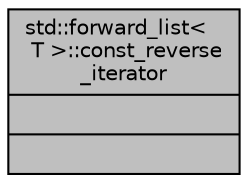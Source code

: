 digraph "std::forward_list&lt; T &gt;::const_reverse_iterator"
{
  edge [fontname="Helvetica",fontsize="10",labelfontname="Helvetica",labelfontsize="10"];
  node [fontname="Helvetica",fontsize="10",shape=record];
  Node344 [label="{std::forward_list\<\l T \>::const_reverse\l_iterator\n||}",height=0.2,width=0.4,color="black", fillcolor="grey75", style="filled", fontcolor="black"];
}
